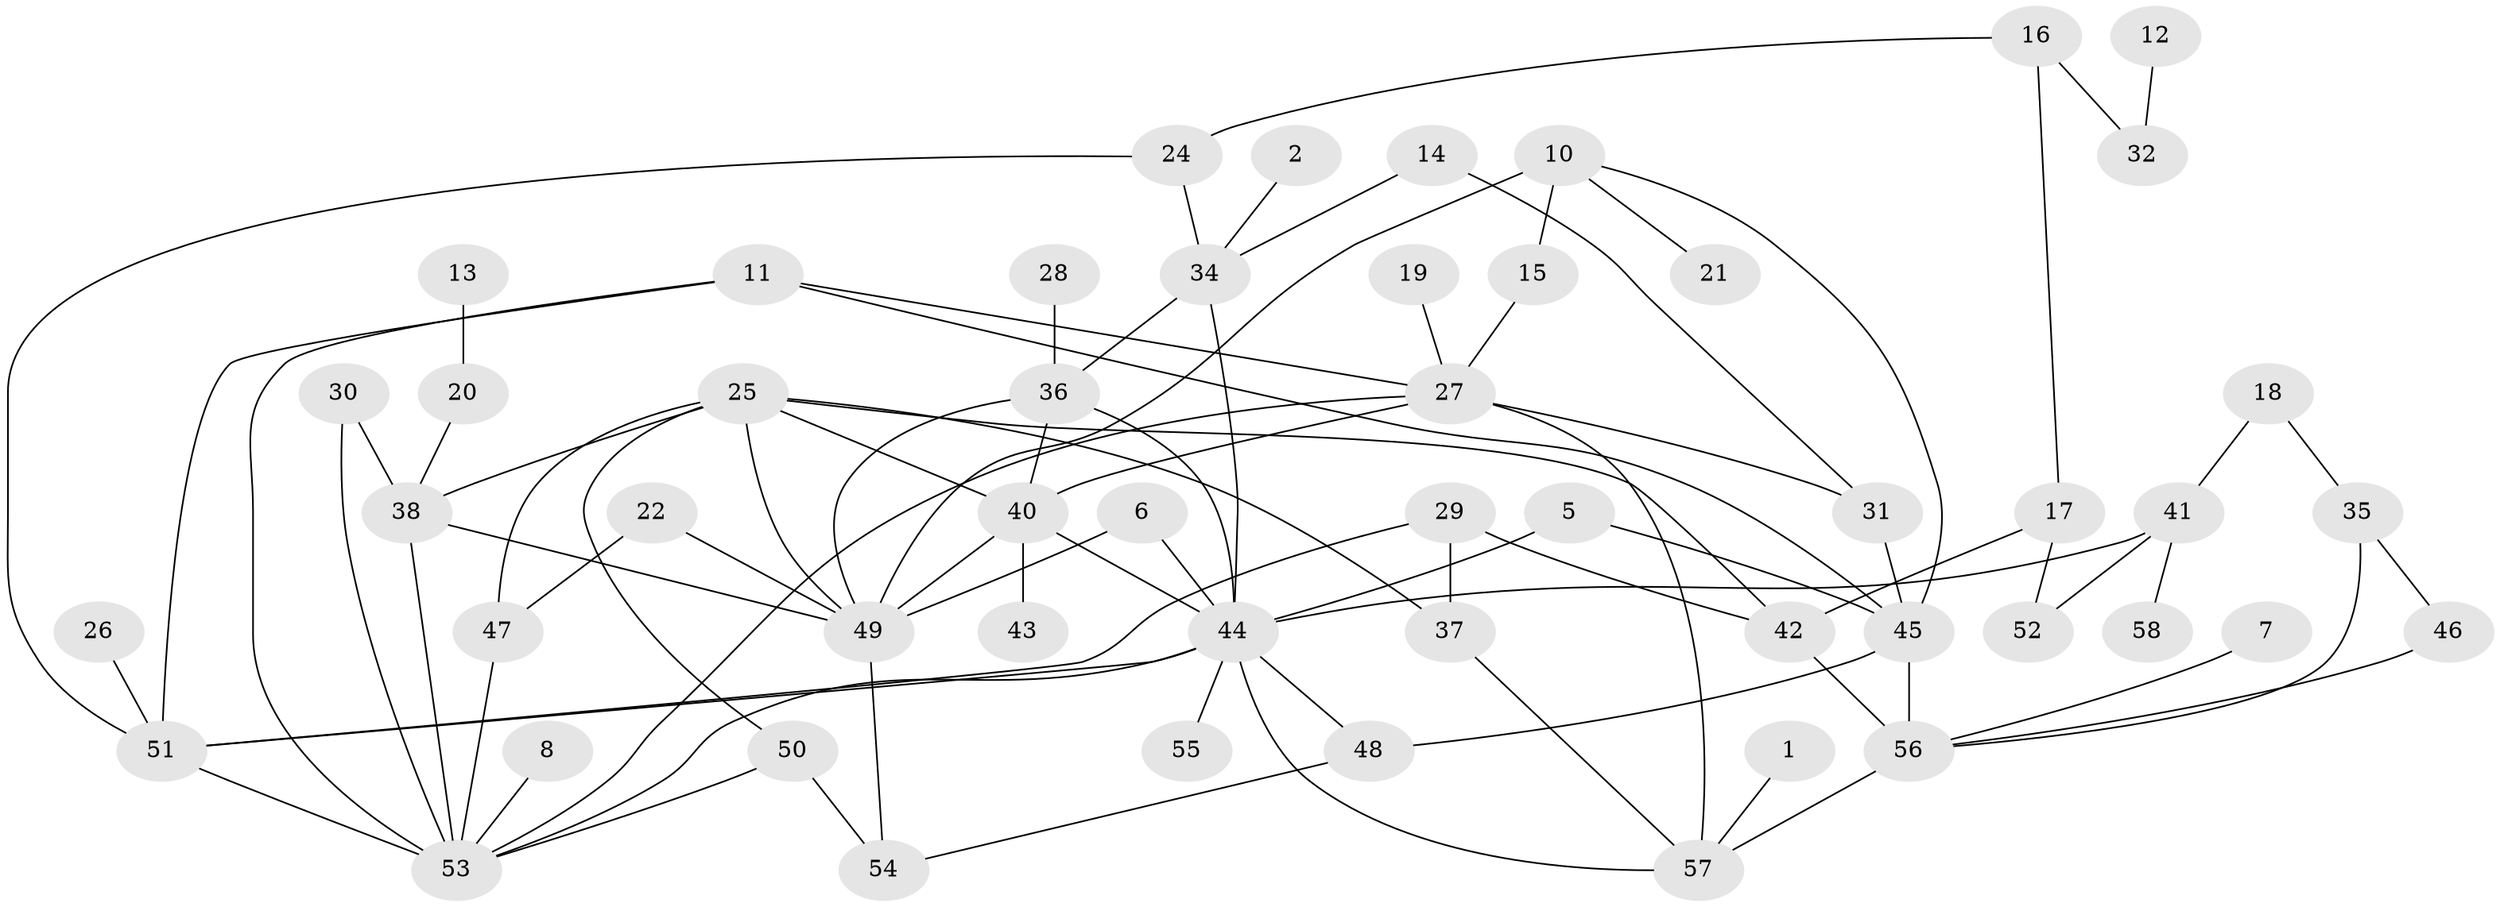 // original degree distribution, {1: 0.22608695652173913, 3: 0.26956521739130435, 4: 0.16521739130434782, 2: 0.22608695652173913, 0: 0.043478260869565216, 5: 0.05217391304347826, 6: 0.008695652173913044, 7: 0.008695652173913044}
// Generated by graph-tools (version 1.1) at 2025/25/03/09/25 03:25:15]
// undirected, 52 vertices, 85 edges
graph export_dot {
graph [start="1"]
  node [color=gray90,style=filled];
  1;
  2;
  5;
  6;
  7;
  8;
  10;
  11;
  12;
  13;
  14;
  15;
  16;
  17;
  18;
  19;
  20;
  21;
  22;
  24;
  25;
  26;
  27;
  28;
  29;
  30;
  31;
  32;
  34;
  35;
  36;
  37;
  38;
  40;
  41;
  42;
  43;
  44;
  45;
  46;
  47;
  48;
  49;
  50;
  51;
  52;
  53;
  54;
  55;
  56;
  57;
  58;
  1 -- 57 [weight=1.0];
  2 -- 34 [weight=1.0];
  5 -- 44 [weight=1.0];
  5 -- 45 [weight=1.0];
  6 -- 44 [weight=1.0];
  6 -- 49 [weight=2.0];
  7 -- 56 [weight=1.0];
  8 -- 53 [weight=1.0];
  10 -- 15 [weight=1.0];
  10 -- 21 [weight=1.0];
  10 -- 45 [weight=1.0];
  10 -- 49 [weight=1.0];
  11 -- 27 [weight=1.0];
  11 -- 45 [weight=1.0];
  11 -- 51 [weight=1.0];
  11 -- 53 [weight=1.0];
  12 -- 32 [weight=1.0];
  13 -- 20 [weight=1.0];
  14 -- 31 [weight=1.0];
  14 -- 34 [weight=1.0];
  15 -- 27 [weight=1.0];
  16 -- 17 [weight=1.0];
  16 -- 24 [weight=1.0];
  16 -- 32 [weight=1.0];
  17 -- 42 [weight=1.0];
  17 -- 52 [weight=1.0];
  18 -- 35 [weight=1.0];
  18 -- 41 [weight=1.0];
  19 -- 27 [weight=1.0];
  20 -- 38 [weight=1.0];
  22 -- 47 [weight=1.0];
  22 -- 49 [weight=1.0];
  24 -- 34 [weight=1.0];
  24 -- 51 [weight=1.0];
  25 -- 37 [weight=1.0];
  25 -- 38 [weight=1.0];
  25 -- 40 [weight=1.0];
  25 -- 42 [weight=1.0];
  25 -- 47 [weight=1.0];
  25 -- 49 [weight=1.0];
  25 -- 50 [weight=1.0];
  26 -- 51 [weight=1.0];
  27 -- 31 [weight=1.0];
  27 -- 40 [weight=1.0];
  27 -- 53 [weight=1.0];
  27 -- 57 [weight=1.0];
  28 -- 36 [weight=1.0];
  29 -- 37 [weight=1.0];
  29 -- 42 [weight=1.0];
  29 -- 51 [weight=1.0];
  30 -- 38 [weight=1.0];
  30 -- 53 [weight=1.0];
  31 -- 45 [weight=1.0];
  34 -- 36 [weight=1.0];
  34 -- 44 [weight=1.0];
  35 -- 46 [weight=1.0];
  35 -- 56 [weight=1.0];
  36 -- 40 [weight=1.0];
  36 -- 44 [weight=1.0];
  36 -- 49 [weight=1.0];
  37 -- 57 [weight=1.0];
  38 -- 49 [weight=1.0];
  38 -- 53 [weight=1.0];
  40 -- 43 [weight=1.0];
  40 -- 44 [weight=1.0];
  40 -- 49 [weight=1.0];
  41 -- 44 [weight=1.0];
  41 -- 52 [weight=1.0];
  41 -- 58 [weight=1.0];
  42 -- 56 [weight=2.0];
  44 -- 48 [weight=1.0];
  44 -- 51 [weight=1.0];
  44 -- 53 [weight=1.0];
  44 -- 55 [weight=1.0];
  44 -- 57 [weight=1.0];
  45 -- 48 [weight=1.0];
  45 -- 56 [weight=1.0];
  46 -- 56 [weight=1.0];
  47 -- 53 [weight=1.0];
  48 -- 54 [weight=1.0];
  49 -- 54 [weight=1.0];
  50 -- 53 [weight=1.0];
  50 -- 54 [weight=1.0];
  51 -- 53 [weight=1.0];
  56 -- 57 [weight=1.0];
}
